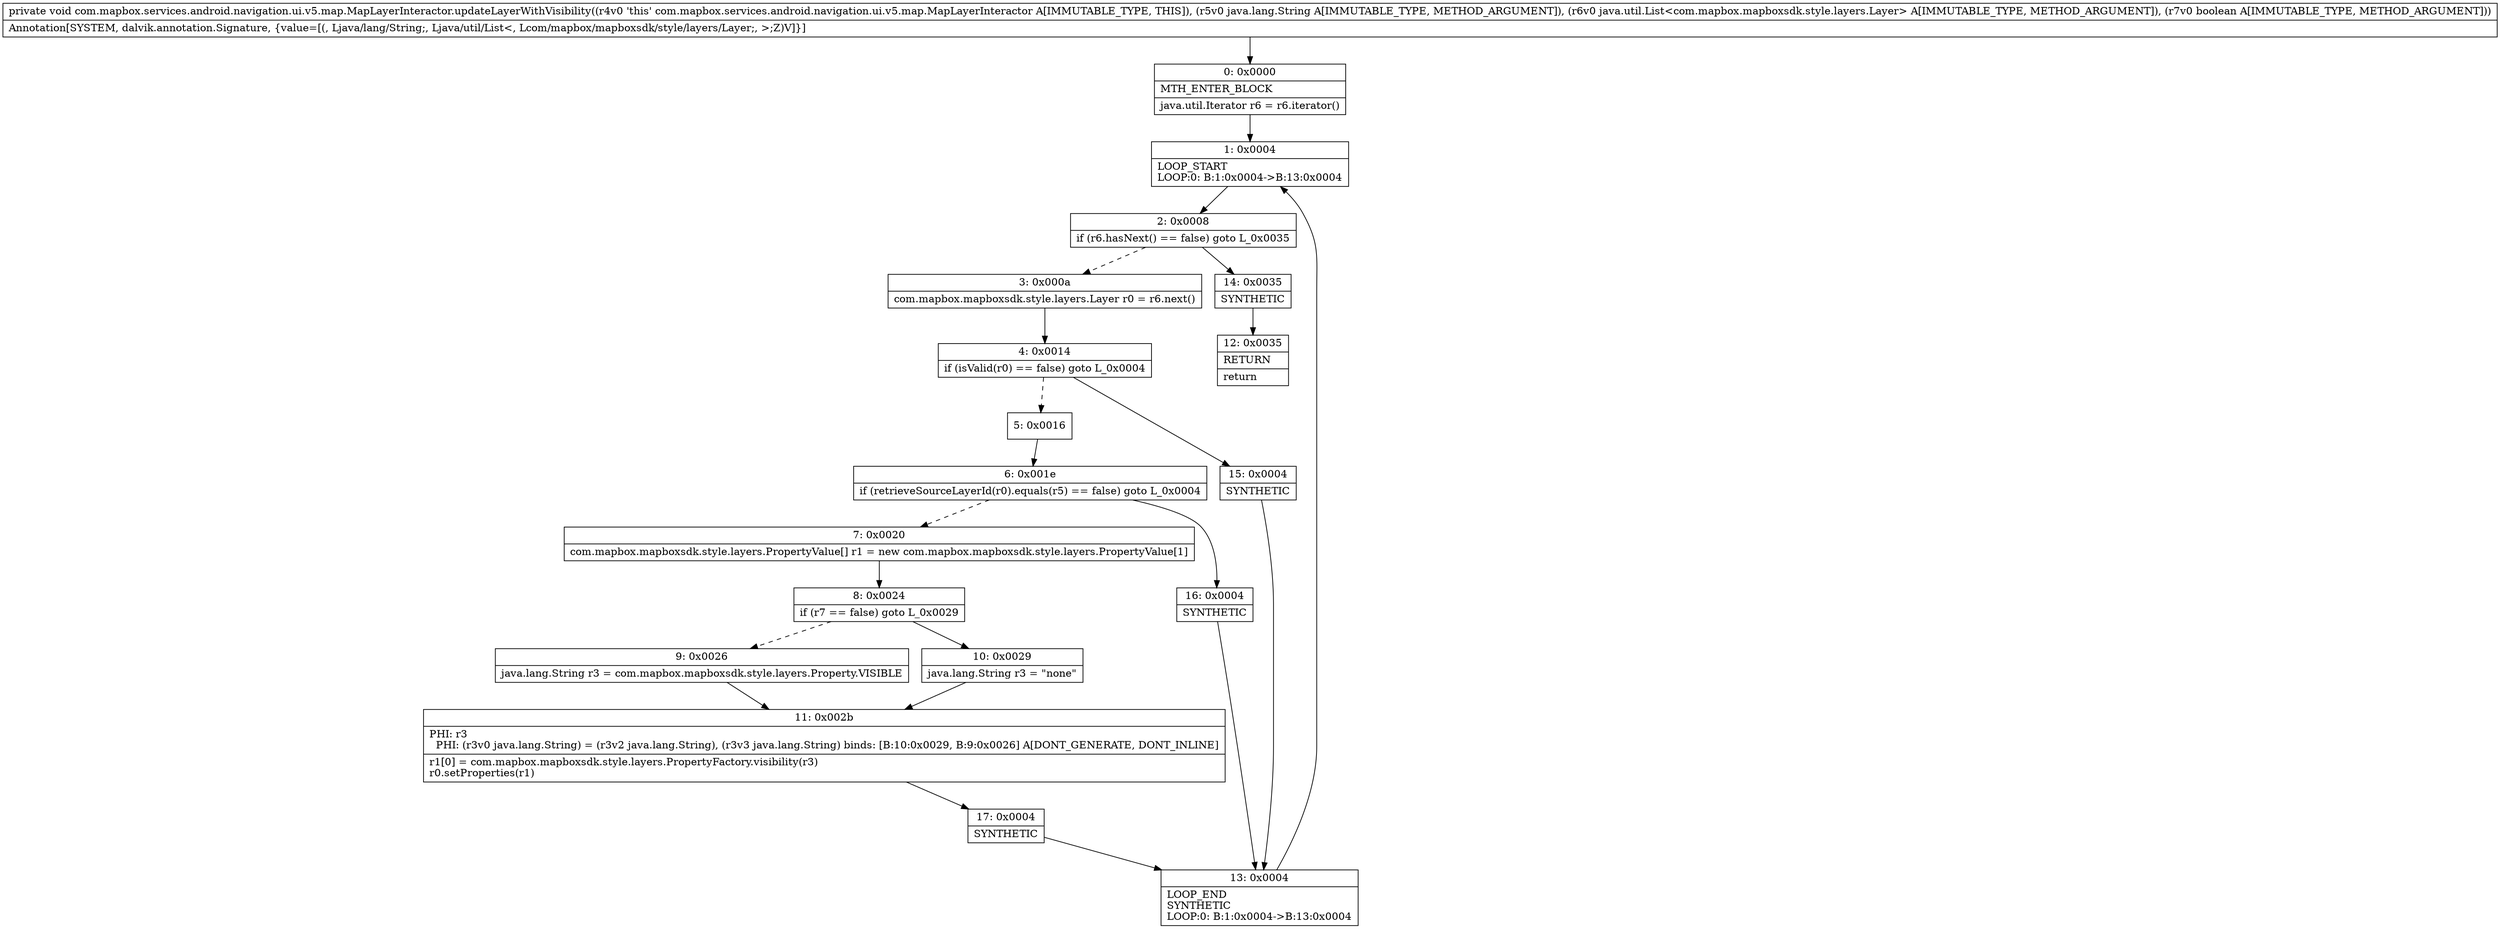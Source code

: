 digraph "CFG forcom.mapbox.services.android.navigation.ui.v5.map.MapLayerInteractor.updateLayerWithVisibility(Ljava\/lang\/String;Ljava\/util\/List;Z)V" {
Node_0 [shape=record,label="{0\:\ 0x0000|MTH_ENTER_BLOCK\l|java.util.Iterator r6 = r6.iterator()\l}"];
Node_1 [shape=record,label="{1\:\ 0x0004|LOOP_START\lLOOP:0: B:1:0x0004\-\>B:13:0x0004\l}"];
Node_2 [shape=record,label="{2\:\ 0x0008|if (r6.hasNext() == false) goto L_0x0035\l}"];
Node_3 [shape=record,label="{3\:\ 0x000a|com.mapbox.mapboxsdk.style.layers.Layer r0 = r6.next()\l}"];
Node_4 [shape=record,label="{4\:\ 0x0014|if (isValid(r0) == false) goto L_0x0004\l}"];
Node_5 [shape=record,label="{5\:\ 0x0016}"];
Node_6 [shape=record,label="{6\:\ 0x001e|if (retrieveSourceLayerId(r0).equals(r5) == false) goto L_0x0004\l}"];
Node_7 [shape=record,label="{7\:\ 0x0020|com.mapbox.mapboxsdk.style.layers.PropertyValue[] r1 = new com.mapbox.mapboxsdk.style.layers.PropertyValue[1]\l}"];
Node_8 [shape=record,label="{8\:\ 0x0024|if (r7 == false) goto L_0x0029\l}"];
Node_9 [shape=record,label="{9\:\ 0x0026|java.lang.String r3 = com.mapbox.mapboxsdk.style.layers.Property.VISIBLE\l}"];
Node_10 [shape=record,label="{10\:\ 0x0029|java.lang.String r3 = \"none\"\l}"];
Node_11 [shape=record,label="{11\:\ 0x002b|PHI: r3 \l  PHI: (r3v0 java.lang.String) = (r3v2 java.lang.String), (r3v3 java.lang.String) binds: [B:10:0x0029, B:9:0x0026] A[DONT_GENERATE, DONT_INLINE]\l|r1[0] = com.mapbox.mapboxsdk.style.layers.PropertyFactory.visibility(r3)\lr0.setProperties(r1)\l}"];
Node_12 [shape=record,label="{12\:\ 0x0035|RETURN\l|return\l}"];
Node_13 [shape=record,label="{13\:\ 0x0004|LOOP_END\lSYNTHETIC\lLOOP:0: B:1:0x0004\-\>B:13:0x0004\l}"];
Node_14 [shape=record,label="{14\:\ 0x0035|SYNTHETIC\l}"];
Node_15 [shape=record,label="{15\:\ 0x0004|SYNTHETIC\l}"];
Node_16 [shape=record,label="{16\:\ 0x0004|SYNTHETIC\l}"];
Node_17 [shape=record,label="{17\:\ 0x0004|SYNTHETIC\l}"];
MethodNode[shape=record,label="{private void com.mapbox.services.android.navigation.ui.v5.map.MapLayerInteractor.updateLayerWithVisibility((r4v0 'this' com.mapbox.services.android.navigation.ui.v5.map.MapLayerInteractor A[IMMUTABLE_TYPE, THIS]), (r5v0 java.lang.String A[IMMUTABLE_TYPE, METHOD_ARGUMENT]), (r6v0 java.util.List\<com.mapbox.mapboxsdk.style.layers.Layer\> A[IMMUTABLE_TYPE, METHOD_ARGUMENT]), (r7v0 boolean A[IMMUTABLE_TYPE, METHOD_ARGUMENT]))  | Annotation[SYSTEM, dalvik.annotation.Signature, \{value=[(, Ljava\/lang\/String;, Ljava\/util\/List\<, Lcom\/mapbox\/mapboxsdk\/style\/layers\/Layer;, \>;Z)V]\}]\l}"];
MethodNode -> Node_0;
Node_0 -> Node_1;
Node_1 -> Node_2;
Node_2 -> Node_3[style=dashed];
Node_2 -> Node_14;
Node_3 -> Node_4;
Node_4 -> Node_5[style=dashed];
Node_4 -> Node_15;
Node_5 -> Node_6;
Node_6 -> Node_7[style=dashed];
Node_6 -> Node_16;
Node_7 -> Node_8;
Node_8 -> Node_9[style=dashed];
Node_8 -> Node_10;
Node_9 -> Node_11;
Node_10 -> Node_11;
Node_11 -> Node_17;
Node_13 -> Node_1;
Node_14 -> Node_12;
Node_15 -> Node_13;
Node_16 -> Node_13;
Node_17 -> Node_13;
}


